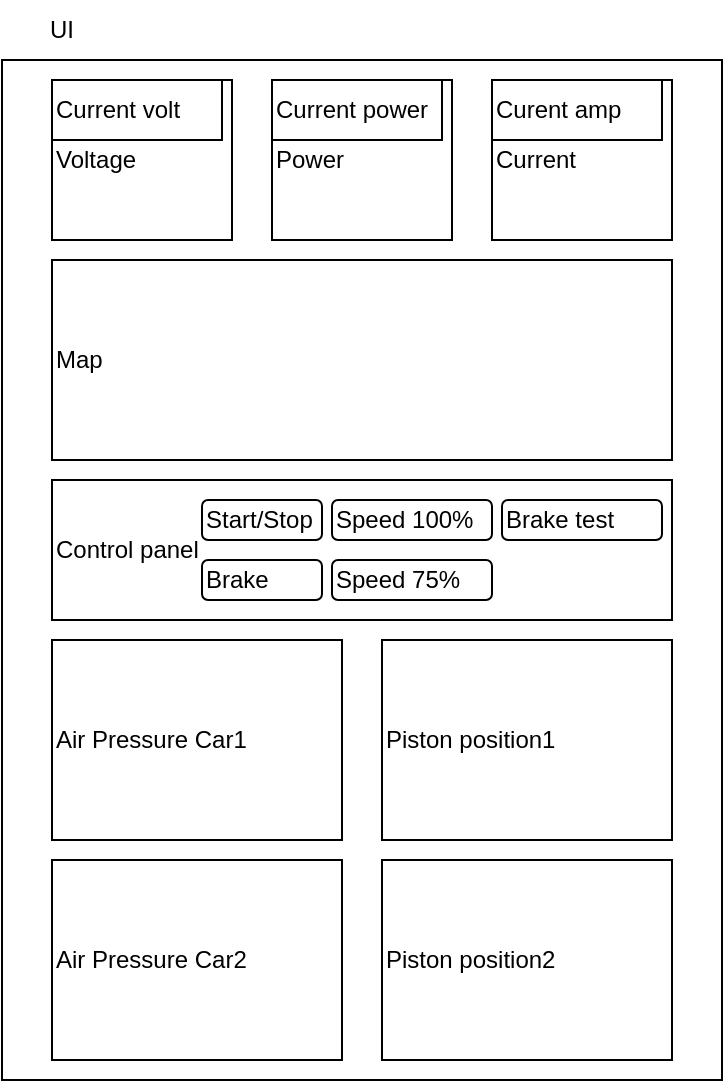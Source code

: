 <mxfile version="15.7.3" type="device"><diagram id="YQQ0IQNpGkr14gJbo224" name="Page-1"><mxGraphModel dx="868" dy="529" grid="1" gridSize="10" guides="1" tooltips="1" connect="1" arrows="1" fold="1" page="1" pageScale="1" pageWidth="850" pageHeight="1100" math="0" shadow="0"><root><mxCell id="0"/><mxCell id="1" parent="0"/><mxCell id="oacz6bB0Mo6LRM760iUJ-1" value="" style="rounded=0;whiteSpace=wrap;html=1;" vertex="1" parent="1"><mxGeometry x="120" y="190" width="360" height="510" as="geometry"/></mxCell><mxCell id="oacz6bB0Mo6LRM760iUJ-2" value="UI" style="text;html=1;strokeColor=none;fillColor=none;align=center;verticalAlign=middle;whiteSpace=wrap;rounded=0;" vertex="1" parent="1"><mxGeometry x="120" y="160" width="60" height="30" as="geometry"/></mxCell><mxCell id="oacz6bB0Mo6LRM760iUJ-4" value="Map" style="rounded=0;whiteSpace=wrap;html=1;align=left;" vertex="1" parent="1"><mxGeometry x="145" y="290" width="310" height="100" as="geometry"/></mxCell><mxCell id="oacz6bB0Mo6LRM760iUJ-5" value="Voltage" style="rounded=0;whiteSpace=wrap;html=1;align=left;" vertex="1" parent="1"><mxGeometry x="145" y="200" width="90" height="80" as="geometry"/></mxCell><mxCell id="oacz6bB0Mo6LRM760iUJ-6" value="Power" style="rounded=0;whiteSpace=wrap;html=1;align=left;" vertex="1" parent="1"><mxGeometry x="255" y="200" width="90" height="80" as="geometry"/></mxCell><mxCell id="oacz6bB0Mo6LRM760iUJ-7" value="Current" style="rounded=0;whiteSpace=wrap;html=1;align=left;" vertex="1" parent="1"><mxGeometry x="365" y="200" width="90" height="80" as="geometry"/></mxCell><mxCell id="oacz6bB0Mo6LRM760iUJ-8" value="Current volt" style="rounded=0;whiteSpace=wrap;html=1;align=left;" vertex="1" parent="1"><mxGeometry x="145" y="200" width="85" height="30" as="geometry"/></mxCell><mxCell id="oacz6bB0Mo6LRM760iUJ-9" value="&lt;span&gt;Current power&lt;/span&gt;" style="rounded=0;whiteSpace=wrap;html=1;align=left;" vertex="1" parent="1"><mxGeometry x="255" y="200" width="85" height="30" as="geometry"/></mxCell><mxCell id="oacz6bB0Mo6LRM760iUJ-10" value="Curent amp" style="rounded=0;whiteSpace=wrap;html=1;align=left;" vertex="1" parent="1"><mxGeometry x="365" y="200" width="85" height="30" as="geometry"/></mxCell><mxCell id="oacz6bB0Mo6LRM760iUJ-11" value="Control panel" style="rounded=0;whiteSpace=wrap;html=1;align=left;" vertex="1" parent="1"><mxGeometry x="145" y="400" width="310" height="70" as="geometry"/></mxCell><mxCell id="oacz6bB0Mo6LRM760iUJ-12" value="Start/Stop" style="rounded=1;whiteSpace=wrap;html=1;align=left;" vertex="1" parent="1"><mxGeometry x="220" y="410" width="60" height="20" as="geometry"/></mxCell><mxCell id="oacz6bB0Mo6LRM760iUJ-14" value="Speed 100%" style="rounded=1;whiteSpace=wrap;html=1;align=left;" vertex="1" parent="1"><mxGeometry x="285" y="410" width="80" height="20" as="geometry"/></mxCell><mxCell id="oacz6bB0Mo6LRM760iUJ-15" value="Speed 75%" style="rounded=1;whiteSpace=wrap;html=1;align=left;" vertex="1" parent="1"><mxGeometry x="285" y="440" width="80" height="20" as="geometry"/></mxCell><mxCell id="oacz6bB0Mo6LRM760iUJ-16" value="Brake test" style="rounded=1;whiteSpace=wrap;html=1;align=left;" vertex="1" parent="1"><mxGeometry x="370" y="410" width="80" height="20" as="geometry"/></mxCell><mxCell id="oacz6bB0Mo6LRM760iUJ-17" value="Air Pressure Car1&amp;nbsp;" style="rounded=0;whiteSpace=wrap;html=1;align=left;" vertex="1" parent="1"><mxGeometry x="145" y="480" width="145" height="100" as="geometry"/></mxCell><mxCell id="oacz6bB0Mo6LRM760iUJ-18" value="Air Pressure Car2" style="rounded=0;whiteSpace=wrap;html=1;align=left;" vertex="1" parent="1"><mxGeometry x="145" y="590" width="145" height="100" as="geometry"/></mxCell><mxCell id="oacz6bB0Mo6LRM760iUJ-19" value="Brake&amp;nbsp;" style="rounded=1;whiteSpace=wrap;html=1;align=left;" vertex="1" parent="1"><mxGeometry x="220" y="440" width="60" height="20" as="geometry"/></mxCell><mxCell id="oacz6bB0Mo6LRM760iUJ-20" value="Piston position1" style="rounded=0;whiteSpace=wrap;html=1;align=left;" vertex="1" parent="1"><mxGeometry x="310" y="480" width="145" height="100" as="geometry"/></mxCell><mxCell id="oacz6bB0Mo6LRM760iUJ-21" value="Piston position2" style="rounded=0;whiteSpace=wrap;html=1;align=left;" vertex="1" parent="1"><mxGeometry x="310" y="590" width="145" height="100" as="geometry"/></mxCell></root></mxGraphModel></diagram></mxfile>